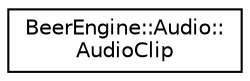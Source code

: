 digraph "Graphical Class Hierarchy"
{
  edge [fontname="Helvetica",fontsize="10",labelfontname="Helvetica",labelfontsize="10"];
  node [fontname="Helvetica",fontsize="10",shape=record];
  rankdir="LR";
  Node0 [label="BeerEngine::Audio::\lAudioClip",height=0.2,width=0.4,color="black", fillcolor="white", style="filled",URL="$class_beer_engine_1_1_audio_1_1_audio_clip.html"];
}
